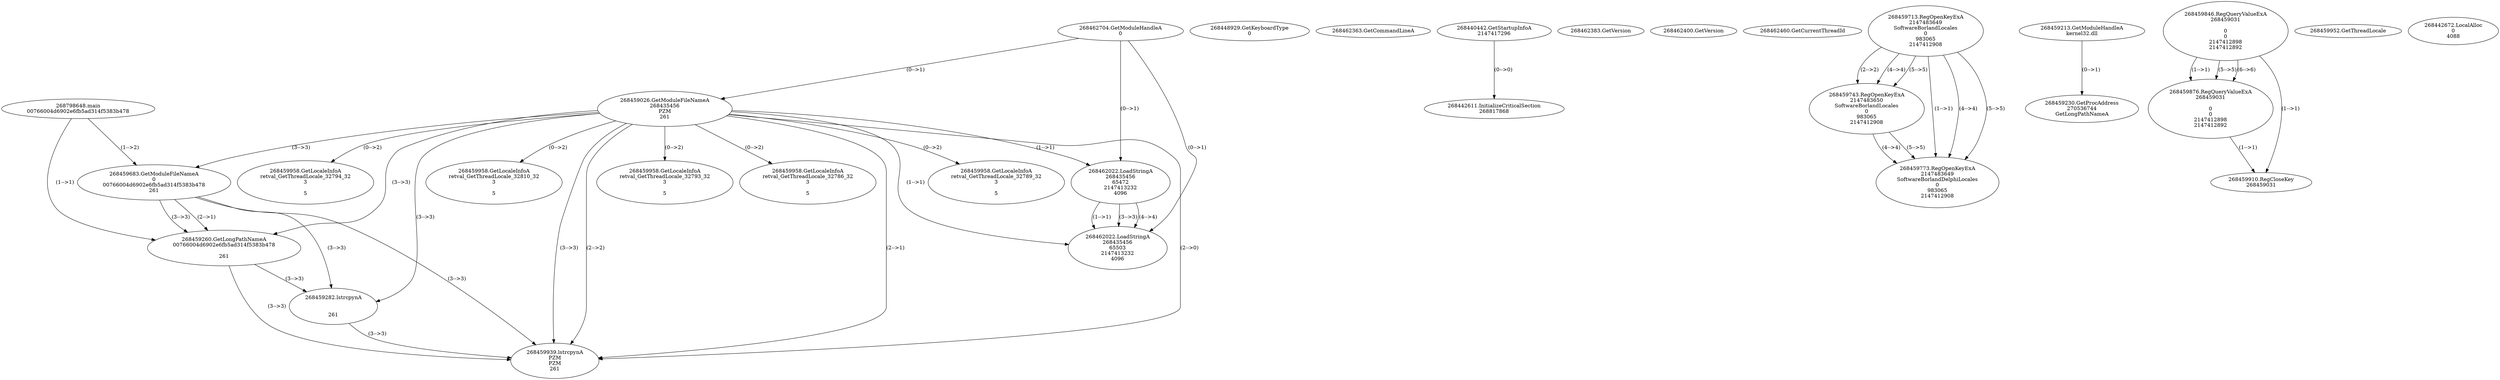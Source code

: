 // Global SCDG with merge call
digraph {
	0 [label="268798648.main
00766004d6902e6fb5ad314f5383b478"]
	1 [label="268462704.GetModuleHandleA
0"]
	2 [label="268448929.GetKeyboardType
0"]
	3 [label="268462363.GetCommandLineA
"]
	4 [label="268440442.GetStartupInfoA
2147417296"]
	5 [label="268462383.GetVersion
"]
	6 [label="268462400.GetVersion
"]
	7 [label="268462460.GetCurrentThreadId
"]
	8 [label="268459026.GetModuleFileNameA
268435456
PZM
261"]
	1 -> 8 [label="(0-->1)"]
	9 [label="268459683.GetModuleFileNameA
0
00766004d6902e6fb5ad314f5383b478
261"]
	0 -> 9 [label="(1-->2)"]
	8 -> 9 [label="(3-->3)"]
	10 [label="268459713.RegOpenKeyExA
2147483649
Software\Borland\Locales
0
983065
2147412908"]
	11 [label="268459743.RegOpenKeyExA
2147483650
Software\Borland\Locales
0
983065
2147412908"]
	10 -> 11 [label="(2-->2)"]
	10 -> 11 [label="(4-->4)"]
	10 -> 11 [label="(5-->5)"]
	12 [label="268459773.RegOpenKeyExA
2147483649
Software\Borland\Delphi\Locales
0
983065
2147412908"]
	10 -> 12 [label="(1-->1)"]
	10 -> 12 [label="(4-->4)"]
	11 -> 12 [label="(4-->4)"]
	10 -> 12 [label="(5-->5)"]
	11 -> 12 [label="(5-->5)"]
	13 [label="268459213.GetModuleHandleA
kernel32.dll"]
	14 [label="268459230.GetProcAddress
270536744
GetLongPathNameA"]
	13 -> 14 [label="(0-->1)"]
	15 [label="268459260.GetLongPathNameA
00766004d6902e6fb5ad314f5383b478

261"]
	0 -> 15 [label="(1-->1)"]
	9 -> 15 [label="(2-->1)"]
	8 -> 15 [label="(3-->3)"]
	9 -> 15 [label="(3-->3)"]
	16 [label="268459282.lstrcpynA


261"]
	8 -> 16 [label="(3-->3)"]
	9 -> 16 [label="(3-->3)"]
	15 -> 16 [label="(3-->3)"]
	17 [label="268459846.RegQueryValueExA
268459031

0
0
2147412898
2147412892"]
	18 [label="268459876.RegQueryValueExA
268459031

0
0
2147412898
2147412892"]
	17 -> 18 [label="(1-->1)"]
	17 -> 18 [label="(5-->5)"]
	17 -> 18 [label="(6-->6)"]
	19 [label="268459910.RegCloseKey
268459031"]
	17 -> 19 [label="(1-->1)"]
	18 -> 19 [label="(1-->1)"]
	20 [label="268459939.lstrcpynA
PZM
PZM
261"]
	8 -> 20 [label="(2-->1)"]
	8 -> 20 [label="(2-->2)"]
	8 -> 20 [label="(3-->3)"]
	9 -> 20 [label="(3-->3)"]
	15 -> 20 [label="(3-->3)"]
	16 -> 20 [label="(3-->3)"]
	8 -> 20 [label="(2-->0)"]
	21 [label="268459952.GetThreadLocale
"]
	22 [label="268459958.GetLocaleInfoA
retval_GetThreadLocale_32810_32
3

5"]
	8 -> 22 [label="(0-->2)"]
	23 [label="268462022.LoadStringA
268435456
65472
2147413232
4096"]
	1 -> 23 [label="(0-->1)"]
	8 -> 23 [label="(1-->1)"]
	24 [label="268459958.GetLocaleInfoA
retval_GetThreadLocale_32793_32
3

5"]
	8 -> 24 [label="(0-->2)"]
	25 [label="268462022.LoadStringA
268435456
65503
2147413232
4096"]
	1 -> 25 [label="(0-->1)"]
	8 -> 25 [label="(1-->1)"]
	23 -> 25 [label="(1-->1)"]
	23 -> 25 [label="(3-->3)"]
	23 -> 25 [label="(4-->4)"]
	26 [label="268442611.InitializeCriticalSection
268817868"]
	4 -> 26 [label="(0-->0)"]
	27 [label="268442672.LocalAlloc
0
4088"]
	28 [label="268459958.GetLocaleInfoA
retval_GetThreadLocale_32786_32
3

5"]
	8 -> 28 [label="(0-->2)"]
	29 [label="268459958.GetLocaleInfoA
retval_GetThreadLocale_32789_32
3

5"]
	8 -> 29 [label="(0-->2)"]
	30 [label="268459958.GetLocaleInfoA
retval_GetThreadLocale_32794_32
3

5"]
	8 -> 30 [label="(0-->2)"]
}
